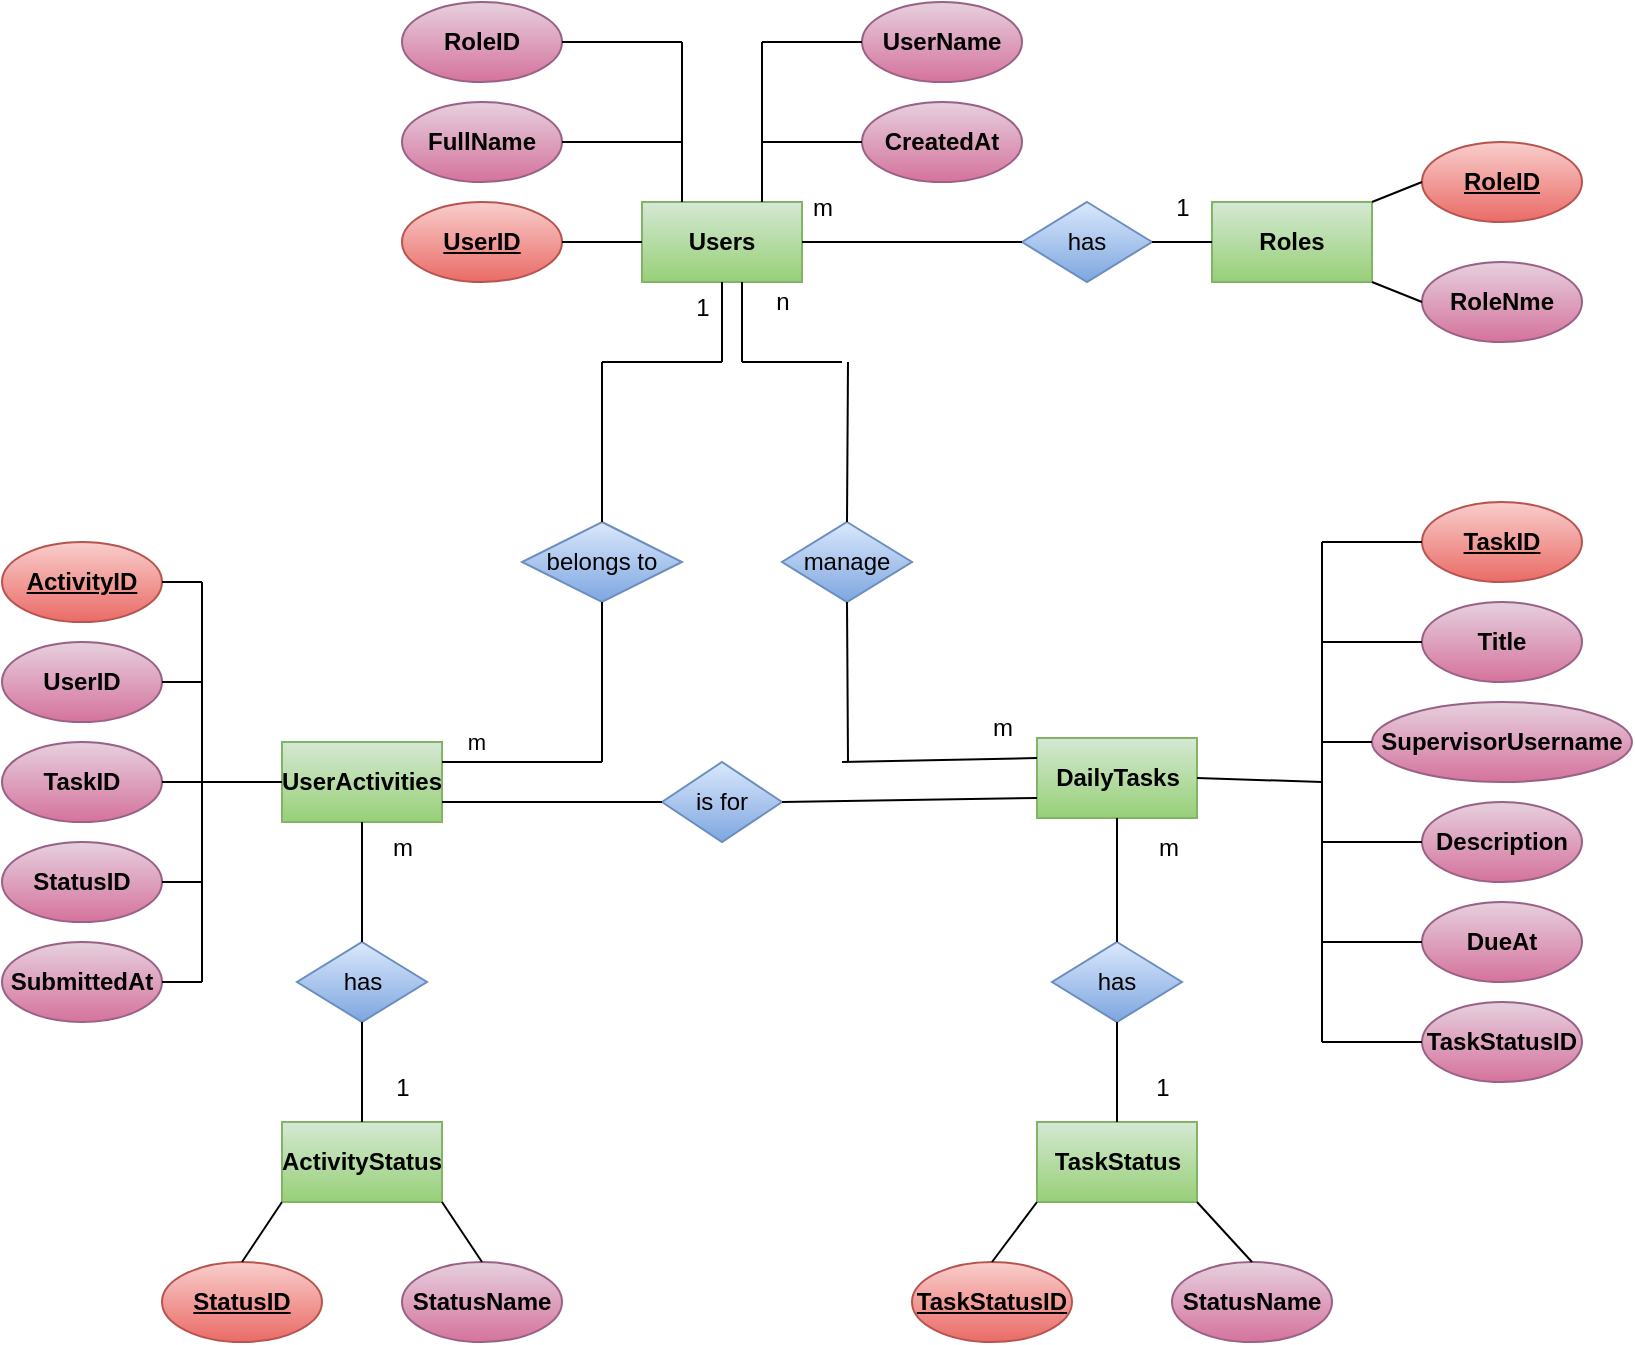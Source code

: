 <mxfile version="28.1.0">
  <diagram name="Page-1" id="Y9td_zruJr67loRFKO5s">
    <mxGraphModel dx="1160" dy="714" grid="1" gridSize="10" guides="1" tooltips="1" connect="1" arrows="1" fold="1" page="1" pageScale="1" pageWidth="850" pageHeight="1100" math="0" shadow="0">
      <root>
        <mxCell id="0" />
        <mxCell id="1" parent="0" />
        <mxCell id="pD2wbsWig5nNKc8fB-HP-10" value="&lt;b&gt;Users&lt;/b&gt;" style="rounded=0;whiteSpace=wrap;html=1;fillColor=#d5e8d4;gradientColor=#97d077;strokeColor=#82b366;" parent="1" vertex="1">
          <mxGeometry x="340" y="120" width="80" height="40" as="geometry" />
        </mxCell>
        <mxCell id="pD2wbsWig5nNKc8fB-HP-11" value="&lt;b&gt;FullName&lt;/b&gt;" style="ellipse;whiteSpace=wrap;html=1;fillColor=#e6d0de;gradientColor=#d5739d;strokeColor=#996185;" parent="1" vertex="1">
          <mxGeometry x="220" y="70" width="80" height="40" as="geometry" />
        </mxCell>
        <mxCell id="pD2wbsWig5nNKc8fB-HP-16" value="&lt;b&gt;UserID&lt;/b&gt;" style="ellipse;whiteSpace=wrap;html=1;fillColor=#e6d0de;gradientColor=#d5739d;strokeColor=#996185;" parent="1" vertex="1">
          <mxGeometry x="20" y="340" width="80" height="40" as="geometry" />
        </mxCell>
        <mxCell id="pD2wbsWig5nNKc8fB-HP-17" value="&lt;b&gt;RoleID&lt;/b&gt;" style="ellipse;whiteSpace=wrap;html=1;fillColor=#e6d0de;gradientColor=#d5739d;strokeColor=#996185;" parent="1" vertex="1">
          <mxGeometry x="220" y="20" width="80" height="40" as="geometry" />
        </mxCell>
        <mxCell id="pD2wbsWig5nNKc8fB-HP-18" value="&lt;b&gt;UserName&lt;/b&gt;" style="ellipse;whiteSpace=wrap;html=1;fillColor=#e6d0de;gradientColor=#d5739d;strokeColor=#996185;" parent="1" vertex="1">
          <mxGeometry x="450" y="20" width="80" height="40" as="geometry" />
        </mxCell>
        <mxCell id="pD2wbsWig5nNKc8fB-HP-19" value="&lt;b&gt;CreatedAt&lt;/b&gt;" style="ellipse;whiteSpace=wrap;html=1;fillColor=#e6d0de;gradientColor=#d5739d;strokeColor=#996185;" parent="1" vertex="1">
          <mxGeometry x="450" y="70" width="80" height="40" as="geometry" />
        </mxCell>
        <mxCell id="pD2wbsWig5nNKc8fB-HP-25" value="&lt;b&gt;DailyTasks&lt;/b&gt;" style="rounded=0;whiteSpace=wrap;html=1;fillColor=#d5e8d4;gradientColor=#97d077;strokeColor=#82b366;" parent="1" vertex="1">
          <mxGeometry x="537.5" y="388" width="80" height="40" as="geometry" />
        </mxCell>
        <mxCell id="pD2wbsWig5nNKc8fB-HP-26" value="&lt;b&gt;ActivityStatus&lt;/b&gt;" style="rounded=0;whiteSpace=wrap;html=1;fillColor=#d5e8d4;gradientColor=#97d077;strokeColor=#82b366;" parent="1" vertex="1">
          <mxGeometry x="160" y="580" width="80" height="40" as="geometry" />
        </mxCell>
        <mxCell id="pD2wbsWig5nNKc8fB-HP-27" value="&lt;b&gt;UserActivities&lt;/b&gt;" style="rounded=0;whiteSpace=wrap;html=1;fillColor=#d5e8d4;gradientColor=#97d077;strokeColor=#82b366;" parent="1" vertex="1">
          <mxGeometry x="160" y="390" width="80" height="40" as="geometry" />
        </mxCell>
        <mxCell id="pD2wbsWig5nNKc8fB-HP-28" value="&lt;b&gt;TaskStatus&lt;/b&gt;" style="rounded=0;whiteSpace=wrap;html=1;fillColor=#d5e8d4;gradientColor=#97d077;strokeColor=#82b366;" parent="1" vertex="1">
          <mxGeometry x="537.5" y="580" width="80" height="40" as="geometry" />
        </mxCell>
        <mxCell id="pD2wbsWig5nNKc8fB-HP-29" value="&lt;b&gt;Roles&lt;/b&gt;" style="rounded=0;whiteSpace=wrap;html=1;fillColor=#d5e8d4;gradientColor=#97d077;strokeColor=#82b366;" parent="1" vertex="1">
          <mxGeometry x="625" y="120" width="80" height="40" as="geometry" />
        </mxCell>
        <mxCell id="pD2wbsWig5nNKc8fB-HP-31" value="&lt;u&gt;&lt;b&gt;RoleID&lt;/b&gt;&lt;/u&gt;" style="ellipse;whiteSpace=wrap;html=1;fillColor=#f8cecc;gradientColor=#ea6b66;strokeColor=#b85450;" parent="1" vertex="1">
          <mxGeometry x="730" y="90" width="80" height="40" as="geometry" />
        </mxCell>
        <mxCell id="pD2wbsWig5nNKc8fB-HP-32" value="&lt;b&gt;RoleNme&lt;/b&gt;" style="ellipse;whiteSpace=wrap;html=1;fillColor=#e6d0de;gradientColor=#d5739d;strokeColor=#996185;" parent="1" vertex="1">
          <mxGeometry x="730" y="150" width="80" height="40" as="geometry" />
        </mxCell>
        <mxCell id="pD2wbsWig5nNKc8fB-HP-33" value="&lt;u&gt;&lt;b&gt;UserID&lt;/b&gt;&lt;/u&gt;" style="ellipse;whiteSpace=wrap;html=1;fillColor=#f8cecc;gradientColor=#ea6b66;strokeColor=#b85450;" parent="1" vertex="1">
          <mxGeometry x="220" y="120" width="80" height="40" as="geometry" />
        </mxCell>
        <mxCell id="pD2wbsWig5nNKc8fB-HP-34" value="&lt;b&gt;TaskID&lt;/b&gt;" style="ellipse;whiteSpace=wrap;html=1;fillColor=#e6d0de;gradientColor=#d5739d;strokeColor=#996185;" parent="1" vertex="1">
          <mxGeometry x="20" y="390" width="80" height="40" as="geometry" />
        </mxCell>
        <mxCell id="pD2wbsWig5nNKc8fB-HP-35" value="&lt;b&gt;SubmittedAt&lt;/b&gt;" style="ellipse;whiteSpace=wrap;html=1;fillColor=#e6d0de;gradientColor=#d5739d;strokeColor=#996185;" parent="1" vertex="1">
          <mxGeometry x="20" y="490" width="80" height="40" as="geometry" />
        </mxCell>
        <mxCell id="pD2wbsWig5nNKc8fB-HP-36" value="&lt;u&gt;&lt;b&gt;ActivityID&lt;/b&gt;&lt;/u&gt;" style="ellipse;whiteSpace=wrap;html=1;fillColor=#f8cecc;gradientColor=#ea6b66;strokeColor=#b85450;" parent="1" vertex="1">
          <mxGeometry x="20" y="290" width="80" height="40" as="geometry" />
        </mxCell>
        <mxCell id="pD2wbsWig5nNKc8fB-HP-38" value="&lt;b&gt;StatusID&lt;/b&gt;" style="ellipse;whiteSpace=wrap;html=1;fillColor=#e6d0de;gradientColor=#d5739d;strokeColor=#996185;" parent="1" vertex="1">
          <mxGeometry x="20" y="440" width="80" height="40" as="geometry" />
        </mxCell>
        <mxCell id="pD2wbsWig5nNKc8fB-HP-39" value="&lt;u&gt;&lt;b&gt;StatusID&lt;/b&gt;&lt;/u&gt;" style="ellipse;whiteSpace=wrap;html=1;fillColor=#f8cecc;gradientColor=#ea6b66;strokeColor=#b85450;" parent="1" vertex="1">
          <mxGeometry x="100" y="650" width="80" height="40" as="geometry" />
        </mxCell>
        <mxCell id="pD2wbsWig5nNKc8fB-HP-40" value="&lt;b&gt;StatusName&lt;/b&gt;" style="ellipse;whiteSpace=wrap;html=1;fillColor=#e6d0de;gradientColor=#d5739d;strokeColor=#996185;" parent="1" vertex="1">
          <mxGeometry x="220" y="650" width="80" height="40" as="geometry" />
        </mxCell>
        <mxCell id="pD2wbsWig5nNKc8fB-HP-41" value="&lt;b&gt;SupervisorUsername&lt;/b&gt;" style="ellipse;whiteSpace=wrap;html=1;fillColor=#e6d0de;gradientColor=#d5739d;strokeColor=#996185;" parent="1" vertex="1">
          <mxGeometry x="705" y="370" width="130" height="40" as="geometry" />
        </mxCell>
        <mxCell id="pD2wbsWig5nNKc8fB-HP-43" value="&lt;b&gt;Description&lt;/b&gt;" style="ellipse;whiteSpace=wrap;html=1;fillColor=#e6d0de;gradientColor=#d5739d;strokeColor=#996185;" parent="1" vertex="1">
          <mxGeometry x="730" y="420" width="80" height="40" as="geometry" />
        </mxCell>
        <mxCell id="pD2wbsWig5nNKc8fB-HP-44" value="&lt;b&gt;Title&lt;/b&gt;" style="ellipse;whiteSpace=wrap;html=1;fillColor=#e6d0de;gradientColor=#d5739d;strokeColor=#996185;" parent="1" vertex="1">
          <mxGeometry x="730" y="320" width="80" height="40" as="geometry" />
        </mxCell>
        <mxCell id="pD2wbsWig5nNKc8fB-HP-45" value="&lt;u&gt;&lt;b&gt;TaskID&lt;/b&gt;&lt;/u&gt;" style="ellipse;whiteSpace=wrap;html=1;fillColor=#f8cecc;gradientColor=#ea6b66;strokeColor=#b85450;" parent="1" vertex="1">
          <mxGeometry x="730" y="270" width="80" height="40" as="geometry" />
        </mxCell>
        <mxCell id="pD2wbsWig5nNKc8fB-HP-46" value="&lt;b&gt;&lt;u&gt;TaskStatusID&lt;/u&gt;&lt;/b&gt;" style="ellipse;whiteSpace=wrap;html=1;fillColor=#f8cecc;gradientColor=#ea6b66;strokeColor=#b85450;" parent="1" vertex="1">
          <mxGeometry x="475" y="650" width="80" height="40" as="geometry" />
        </mxCell>
        <mxCell id="pD2wbsWig5nNKc8fB-HP-47" value="&lt;b&gt;StatusName&lt;/b&gt;" style="ellipse;whiteSpace=wrap;html=1;fillColor=#e6d0de;gradientColor=#d5739d;strokeColor=#996185;" parent="1" vertex="1">
          <mxGeometry x="605" y="650" width="80" height="40" as="geometry" />
        </mxCell>
        <mxCell id="pD2wbsWig5nNKc8fB-HP-48" value="&lt;b&gt;DueAt&lt;/b&gt;" style="ellipse;whiteSpace=wrap;html=1;fillColor=#e6d0de;gradientColor=#d5739d;strokeColor=#996185;" parent="1" vertex="1">
          <mxGeometry x="730" y="470" width="80" height="40" as="geometry" />
        </mxCell>
        <mxCell id="pD2wbsWig5nNKc8fB-HP-49" value="&lt;b&gt;TaskStatusID&lt;/b&gt;" style="ellipse;whiteSpace=wrap;html=1;fillColor=#e6d0de;gradientColor=#d5739d;strokeColor=#996185;" parent="1" vertex="1">
          <mxGeometry x="730" y="520" width="80" height="40" as="geometry" />
        </mxCell>
        <mxCell id="pD2wbsWig5nNKc8fB-HP-50" value="" style="endArrow=none;html=1;rounded=0;exitX=1;exitY=0.5;exitDx=0;exitDy=0;" parent="1" source="pD2wbsWig5nNKc8fB-HP-11" edge="1">
          <mxGeometry width="50" height="50" relative="1" as="geometry">
            <mxPoint x="400" y="380" as="sourcePoint" />
            <mxPoint x="360" y="90" as="targetPoint" />
          </mxGeometry>
        </mxCell>
        <mxCell id="pD2wbsWig5nNKc8fB-HP-51" value="" style="endArrow=none;html=1;rounded=0;exitX=1;exitY=0.5;exitDx=0;exitDy=0;entryX=0;entryY=0.5;entryDx=0;entryDy=0;" parent="1" source="pD2wbsWig5nNKc8fB-HP-33" target="pD2wbsWig5nNKc8fB-HP-10" edge="1">
          <mxGeometry width="50" height="50" relative="1" as="geometry">
            <mxPoint x="400" y="380" as="sourcePoint" />
            <mxPoint x="320" y="140" as="targetPoint" />
          </mxGeometry>
        </mxCell>
        <mxCell id="pD2wbsWig5nNKc8fB-HP-52" value="" style="endArrow=none;html=1;rounded=0;exitX=1;exitY=0.5;exitDx=0;exitDy=0;" parent="1" source="pD2wbsWig5nNKc8fB-HP-17" edge="1">
          <mxGeometry width="50" height="50" relative="1" as="geometry">
            <mxPoint x="400" y="380" as="sourcePoint" />
            <mxPoint x="360" y="40" as="targetPoint" />
          </mxGeometry>
        </mxCell>
        <mxCell id="pD2wbsWig5nNKc8fB-HP-56" value="" style="endArrow=none;html=1;rounded=0;entryX=0;entryY=0.5;entryDx=0;entryDy=0;" parent="1" target="pD2wbsWig5nNKc8fB-HP-18" edge="1">
          <mxGeometry width="50" height="50" relative="1" as="geometry">
            <mxPoint x="400" y="40" as="sourcePoint" />
            <mxPoint x="450" y="330" as="targetPoint" />
          </mxGeometry>
        </mxCell>
        <mxCell id="pD2wbsWig5nNKc8fB-HP-57" value="" style="endArrow=none;html=1;rounded=0;entryX=0;entryY=0.5;entryDx=0;entryDy=0;" parent="1" target="pD2wbsWig5nNKc8fB-HP-19" edge="1">
          <mxGeometry width="50" height="50" relative="1" as="geometry">
            <mxPoint x="400" y="90" as="sourcePoint" />
            <mxPoint x="450" y="330" as="targetPoint" />
          </mxGeometry>
        </mxCell>
        <mxCell id="pD2wbsWig5nNKc8fB-HP-59" value="" style="endArrow=none;html=1;rounded=0;entryX=0;entryY=0.5;entryDx=0;entryDy=0;exitX=1;exitY=0;exitDx=0;exitDy=0;" parent="1" source="pD2wbsWig5nNKc8fB-HP-29" target="pD2wbsWig5nNKc8fB-HP-31" edge="1">
          <mxGeometry width="50" height="50" relative="1" as="geometry">
            <mxPoint x="410" y="170" as="sourcePoint" />
            <mxPoint x="460" y="120" as="targetPoint" />
          </mxGeometry>
        </mxCell>
        <mxCell id="pD2wbsWig5nNKc8fB-HP-60" value="" style="endArrow=none;html=1;rounded=0;entryX=1;entryY=0.5;entryDx=0;entryDy=0;" parent="1" edge="1" target="pD2wbsWig5nNKc8fB-HP-36">
          <mxGeometry width="50" height="50" relative="1" as="geometry">
            <mxPoint x="120" y="310" as="sourcePoint" />
            <mxPoint x="210" y="340" as="targetPoint" />
          </mxGeometry>
        </mxCell>
        <mxCell id="pD2wbsWig5nNKc8fB-HP-61" value="" style="endArrow=none;html=1;rounded=0;entryX=0;entryY=0.5;entryDx=0;entryDy=0;exitX=1;exitY=1;exitDx=0;exitDy=0;" parent="1" source="pD2wbsWig5nNKc8fB-HP-29" target="pD2wbsWig5nNKc8fB-HP-32" edge="1">
          <mxGeometry width="50" height="50" relative="1" as="geometry">
            <mxPoint x="410" y="170" as="sourcePoint" />
            <mxPoint x="460" y="120" as="targetPoint" />
          </mxGeometry>
        </mxCell>
        <mxCell id="pD2wbsWig5nNKc8fB-HP-62" value="" style="endArrow=none;html=1;rounded=0;" parent="1" edge="1">
          <mxGeometry width="50" height="50" relative="1" as="geometry">
            <mxPoint x="120" y="360" as="sourcePoint" />
            <mxPoint x="100" y="360" as="targetPoint" />
          </mxGeometry>
        </mxCell>
        <mxCell id="pD2wbsWig5nNKc8fB-HP-63" value="" style="endArrow=none;html=1;rounded=0;entryX=1;entryY=0.5;entryDx=0;entryDy=0;" parent="1" target="pD2wbsWig5nNKc8fB-HP-34" edge="1">
          <mxGeometry width="50" height="50" relative="1" as="geometry">
            <mxPoint x="120" y="410" as="sourcePoint" />
            <mxPoint x="450" y="170" as="targetPoint" />
          </mxGeometry>
        </mxCell>
        <mxCell id="pD2wbsWig5nNKc8fB-HP-64" value="" style="endArrow=none;html=1;rounded=0;entryX=1;entryY=0.5;entryDx=0;entryDy=0;" parent="1" target="pD2wbsWig5nNKc8fB-HP-38" edge="1">
          <mxGeometry width="50" height="50" relative="1" as="geometry">
            <mxPoint x="120" y="460" as="sourcePoint" />
            <mxPoint x="450" y="170" as="targetPoint" />
          </mxGeometry>
        </mxCell>
        <mxCell id="pD2wbsWig5nNKc8fB-HP-65" value="" style="endArrow=none;html=1;rounded=0;entryX=0;entryY=0.5;entryDx=0;entryDy=0;" parent="1" target="pD2wbsWig5nNKc8fB-HP-45" edge="1">
          <mxGeometry width="50" height="50" relative="1" as="geometry">
            <mxPoint x="680" y="290" as="sourcePoint" />
            <mxPoint x="450" y="170" as="targetPoint" />
            <Array as="points" />
          </mxGeometry>
        </mxCell>
        <mxCell id="pD2wbsWig5nNKc8fB-HP-66" value="" style="endArrow=none;html=1;rounded=0;exitX=1;exitY=0.5;exitDx=0;exitDy=0;" parent="1" source="pD2wbsWig5nNKc8fB-HP-35" edge="1">
          <mxGeometry width="50" height="50" relative="1" as="geometry">
            <mxPoint x="112" y="460" as="sourcePoint" />
            <mxPoint x="120" y="510" as="targetPoint" />
          </mxGeometry>
        </mxCell>
        <mxCell id="pD2wbsWig5nNKc8fB-HP-67" value="" style="endArrow=none;html=1;rounded=0;entryX=0;entryY=0.5;entryDx=0;entryDy=0;" parent="1" target="pD2wbsWig5nNKc8fB-HP-44" edge="1">
          <mxGeometry width="50" height="50" relative="1" as="geometry">
            <mxPoint x="680" y="340" as="sourcePoint" />
            <mxPoint x="450" y="170" as="targetPoint" />
          </mxGeometry>
        </mxCell>
        <mxCell id="pD2wbsWig5nNKc8fB-HP-68" value="" style="endArrow=none;html=1;rounded=0;entryX=0;entryY=0.5;entryDx=0;entryDy=0;" parent="1" target="pD2wbsWig5nNKc8fB-HP-43" edge="1">
          <mxGeometry width="50" height="50" relative="1" as="geometry">
            <mxPoint x="680" y="440" as="sourcePoint" />
            <mxPoint x="450" y="170" as="targetPoint" />
          </mxGeometry>
        </mxCell>
        <mxCell id="pD2wbsWig5nNKc8fB-HP-69" value="" style="endArrow=none;html=1;rounded=0;entryX=0;entryY=0.5;entryDx=0;entryDy=0;" parent="1" target="pD2wbsWig5nNKc8fB-HP-41" edge="1">
          <mxGeometry width="50" height="50" relative="1" as="geometry">
            <mxPoint x="680" y="390" as="sourcePoint" />
            <mxPoint x="450" y="170" as="targetPoint" />
          </mxGeometry>
        </mxCell>
        <mxCell id="pD2wbsWig5nNKc8fB-HP-70" value="" style="endArrow=none;html=1;rounded=0;entryX=0;entryY=0.5;entryDx=0;entryDy=0;" parent="1" target="pD2wbsWig5nNKc8fB-HP-48" edge="1">
          <mxGeometry width="50" height="50" relative="1" as="geometry">
            <mxPoint x="680" y="490" as="sourcePoint" />
            <mxPoint x="450" y="170" as="targetPoint" />
          </mxGeometry>
        </mxCell>
        <mxCell id="pD2wbsWig5nNKc8fB-HP-71" value="" style="endArrow=none;html=1;rounded=0;entryX=0;entryY=0.5;entryDx=0;entryDy=0;" parent="1" target="pD2wbsWig5nNKc8fB-HP-49" edge="1">
          <mxGeometry width="50" height="50" relative="1" as="geometry">
            <mxPoint x="680" y="540" as="sourcePoint" />
            <mxPoint x="450" y="170" as="targetPoint" />
          </mxGeometry>
        </mxCell>
        <mxCell id="pD2wbsWig5nNKc8fB-HP-72" value="" style="endArrow=none;html=1;rounded=0;exitX=0.5;exitY=0;exitDx=0;exitDy=0;" parent="1" source="pD2wbsWig5nNKc8fB-HP-39" edge="1">
          <mxGeometry width="50" height="50" relative="1" as="geometry">
            <mxPoint x="360" y="630" as="sourcePoint" />
            <mxPoint x="160" y="620" as="targetPoint" />
          </mxGeometry>
        </mxCell>
        <mxCell id="pD2wbsWig5nNKc8fB-HP-73" value="" style="endArrow=none;html=1;rounded=0;exitX=0.5;exitY=0;exitDx=0;exitDy=0;entryX=1;entryY=1;entryDx=0;entryDy=0;" parent="1" source="pD2wbsWig5nNKc8fB-HP-40" target="pD2wbsWig5nNKc8fB-HP-26" edge="1">
          <mxGeometry width="50" height="50" relative="1" as="geometry">
            <mxPoint x="360" y="630" as="sourcePoint" />
            <mxPoint x="410" y="580" as="targetPoint" />
          </mxGeometry>
        </mxCell>
        <mxCell id="pD2wbsWig5nNKc8fB-HP-74" value="" style="endArrow=none;html=1;rounded=0;entryX=0.5;entryY=0;entryDx=0;entryDy=0;exitX=1;exitY=1;exitDx=0;exitDy=0;" parent="1" source="pD2wbsWig5nNKc8fB-HP-28" target="pD2wbsWig5nNKc8fB-HP-47" edge="1">
          <mxGeometry width="50" height="50" relative="1" as="geometry">
            <mxPoint x="635" y="610" as="sourcePoint" />
            <mxPoint x="485" y="510" as="targetPoint" />
          </mxGeometry>
        </mxCell>
        <mxCell id="pD2wbsWig5nNKc8fB-HP-75" value="" style="endArrow=none;html=1;rounded=0;entryX=0.5;entryY=0;entryDx=0;entryDy=0;exitX=0;exitY=1;exitDx=0;exitDy=0;" parent="1" source="pD2wbsWig5nNKc8fB-HP-28" target="pD2wbsWig5nNKc8fB-HP-46" edge="1">
          <mxGeometry width="50" height="50" relative="1" as="geometry">
            <mxPoint x="435" y="560" as="sourcePoint" />
            <mxPoint x="530" y="660" as="targetPoint" />
          </mxGeometry>
        </mxCell>
        <mxCell id="pD2wbsWig5nNKc8fB-HP-76" value="has" style="rhombus;whiteSpace=wrap;html=1;fillColor=#dae8fc;gradientColor=#7ea6e0;strokeColor=#6c8ebf;" parent="1" vertex="1">
          <mxGeometry x="530" y="120" width="65" height="40" as="geometry" />
        </mxCell>
        <mxCell id="pD2wbsWig5nNKc8fB-HP-77" value="has" style="rhombus;whiteSpace=wrap;html=1;fillColor=#dae8fc;gradientColor=#7ea6e0;strokeColor=#6c8ebf;" parent="1" vertex="1">
          <mxGeometry x="545" y="490" width="65" height="40" as="geometry" />
        </mxCell>
        <mxCell id="ZkhR39GxbVXeUkV2a8KO-1" value="has" style="rhombus;whiteSpace=wrap;html=1;fillColor=#dae8fc;gradientColor=#7ea6e0;strokeColor=#6c8ebf;" vertex="1" parent="1">
          <mxGeometry x="167.5" y="490" width="65" height="40" as="geometry" />
        </mxCell>
        <mxCell id="ZkhR39GxbVXeUkV2a8KO-3" value="is for" style="rhombus;whiteSpace=wrap;html=1;fillColor=#dae8fc;gradientColor=#7ea6e0;strokeColor=#6c8ebf;" vertex="1" parent="1">
          <mxGeometry x="350" y="400" width="60" height="40" as="geometry" />
        </mxCell>
        <mxCell id="ZkhR39GxbVXeUkV2a8KO-4" value="belongs to" style="rhombus;whiteSpace=wrap;html=1;fillColor=#dae8fc;gradientColor=#7ea6e0;strokeColor=#6c8ebf;" vertex="1" parent="1">
          <mxGeometry x="280" y="280" width="80" height="40" as="geometry" />
        </mxCell>
        <mxCell id="ZkhR39GxbVXeUkV2a8KO-5" value="" style="endArrow=none;html=1;rounded=0;entryX=0.5;entryY=1;entryDx=0;entryDy=0;" edge="1" parent="1" target="pD2wbsWig5nNKc8fB-HP-10">
          <mxGeometry width="50" height="50" relative="1" as="geometry">
            <mxPoint x="380" y="200" as="sourcePoint" />
            <mxPoint x="430" y="290" as="targetPoint" />
          </mxGeometry>
        </mxCell>
        <mxCell id="ZkhR39GxbVXeUkV2a8KO-6" value="" style="endArrow=none;html=1;rounded=0;" edge="1" parent="1">
          <mxGeometry width="50" height="50" relative="1" as="geometry">
            <mxPoint x="320" y="200" as="sourcePoint" />
            <mxPoint x="380" y="200" as="targetPoint" />
          </mxGeometry>
        </mxCell>
        <mxCell id="ZkhR39GxbVXeUkV2a8KO-7" value="" style="endArrow=none;html=1;rounded=0;exitX=0.5;exitY=0;exitDx=0;exitDy=0;" edge="1" parent="1" source="ZkhR39GxbVXeUkV2a8KO-4">
          <mxGeometry width="50" height="50" relative="1" as="geometry">
            <mxPoint x="380" y="340" as="sourcePoint" />
            <mxPoint x="320" y="200" as="targetPoint" />
          </mxGeometry>
        </mxCell>
        <mxCell id="ZkhR39GxbVXeUkV2a8KO-8" value="" style="endArrow=none;html=1;rounded=0;entryX=0.5;entryY=1;entryDx=0;entryDy=0;" edge="1" parent="1" target="ZkhR39GxbVXeUkV2a8KO-4">
          <mxGeometry width="50" height="50" relative="1" as="geometry">
            <mxPoint x="320" y="400" as="sourcePoint" />
            <mxPoint x="430" y="290" as="targetPoint" />
          </mxGeometry>
        </mxCell>
        <mxCell id="ZkhR39GxbVXeUkV2a8KO-10" value="" style="endArrow=none;html=1;rounded=0;entryX=0.5;entryY=1;entryDx=0;entryDy=0;" edge="1" parent="1" target="pD2wbsWig5nNKc8fB-HP-27">
          <mxGeometry width="50" height="50" relative="1" as="geometry">
            <mxPoint x="200" y="470" as="sourcePoint" />
            <mxPoint x="430" y="290" as="targetPoint" />
          </mxGeometry>
        </mxCell>
        <mxCell id="ZkhR39GxbVXeUkV2a8KO-12" value="" style="endArrow=none;html=1;rounded=0;" edge="1" parent="1">
          <mxGeometry width="50" height="50" relative="1" as="geometry">
            <mxPoint x="200" y="490" as="sourcePoint" />
            <mxPoint x="200" y="460" as="targetPoint" />
          </mxGeometry>
        </mxCell>
        <mxCell id="ZkhR39GxbVXeUkV2a8KO-13" value="" style="endArrow=none;html=1;rounded=0;entryX=1;entryY=0.5;entryDx=0;entryDy=0;" edge="1" parent="1" target="pD2wbsWig5nNKc8fB-HP-10">
          <mxGeometry width="50" height="50" relative="1" as="geometry">
            <mxPoint x="530" y="140" as="sourcePoint" />
            <mxPoint x="430" y="290" as="targetPoint" />
          </mxGeometry>
        </mxCell>
        <mxCell id="ZkhR39GxbVXeUkV2a8KO-15" value="" style="endArrow=none;html=1;rounded=0;entryX=1;entryY=0.5;entryDx=0;entryDy=0;exitX=0;exitY=0.5;exitDx=0;exitDy=0;" edge="1" parent="1" source="pD2wbsWig5nNKc8fB-HP-29" target="pD2wbsWig5nNKc8fB-HP-76">
          <mxGeometry width="50" height="50" relative="1" as="geometry">
            <mxPoint x="380" y="340" as="sourcePoint" />
            <mxPoint x="430" y="290" as="targetPoint" />
          </mxGeometry>
        </mxCell>
        <mxCell id="ZkhR39GxbVXeUkV2a8KO-16" value="" style="endArrow=none;html=1;rounded=0;exitX=0.5;exitY=1;exitDx=0;exitDy=0;entryX=0.5;entryY=0;entryDx=0;entryDy=0;" edge="1" parent="1" source="ZkhR39GxbVXeUkV2a8KO-1" target="pD2wbsWig5nNKc8fB-HP-26">
          <mxGeometry width="50" height="50" relative="1" as="geometry">
            <mxPoint x="380" y="340" as="sourcePoint" />
            <mxPoint x="430" y="290" as="targetPoint" />
          </mxGeometry>
        </mxCell>
        <mxCell id="ZkhR39GxbVXeUkV2a8KO-17" value="" style="endArrow=none;html=1;rounded=0;exitX=1;exitY=0.75;exitDx=0;exitDy=0;" edge="1" parent="1" source="pD2wbsWig5nNKc8fB-HP-27">
          <mxGeometry width="50" height="50" relative="1" as="geometry">
            <mxPoint x="380" y="450" as="sourcePoint" />
            <mxPoint x="310" y="420" as="targetPoint" />
          </mxGeometry>
        </mxCell>
        <mxCell id="ZkhR39GxbVXeUkV2a8KO-19" value="" style="endArrow=none;html=1;rounded=0;entryX=0;entryY=0.5;entryDx=0;entryDy=0;" edge="1" parent="1" target="ZkhR39GxbVXeUkV2a8KO-3">
          <mxGeometry width="50" height="50" relative="1" as="geometry">
            <mxPoint x="310" y="420" as="sourcePoint" />
            <mxPoint x="430" y="400" as="targetPoint" />
          </mxGeometry>
        </mxCell>
        <mxCell id="ZkhR39GxbVXeUkV2a8KO-20" value="" style="endArrow=none;html=1;rounded=0;entryX=1;entryY=0.5;entryDx=0;entryDy=0;exitX=0;exitY=0.75;exitDx=0;exitDy=0;" edge="1" parent="1" source="pD2wbsWig5nNKc8fB-HP-25" target="ZkhR39GxbVXeUkV2a8KO-3">
          <mxGeometry width="50" height="50" relative="1" as="geometry">
            <mxPoint x="380" y="450" as="sourcePoint" />
            <mxPoint x="430" y="400" as="targetPoint" />
          </mxGeometry>
        </mxCell>
        <mxCell id="ZkhR39GxbVXeUkV2a8KO-21" value="" style="endArrow=none;html=1;rounded=0;exitX=0.5;exitY=1;exitDx=0;exitDy=0;entryX=0.5;entryY=0;entryDx=0;entryDy=0;" edge="1" parent="1" source="pD2wbsWig5nNKc8fB-HP-25" target="pD2wbsWig5nNKc8fB-HP-77">
          <mxGeometry width="50" height="50" relative="1" as="geometry">
            <mxPoint x="380" y="450" as="sourcePoint" />
            <mxPoint x="610" y="470" as="targetPoint" />
          </mxGeometry>
        </mxCell>
        <mxCell id="ZkhR39GxbVXeUkV2a8KO-24" value="" style="endArrow=none;html=1;rounded=0;exitX=0.5;exitY=0;exitDx=0;exitDy=0;entryX=0.5;entryY=1;entryDx=0;entryDy=0;" edge="1" parent="1" source="pD2wbsWig5nNKc8fB-HP-28" target="pD2wbsWig5nNKc8fB-HP-77">
          <mxGeometry width="50" height="50" relative="1" as="geometry">
            <mxPoint x="415" y="460" as="sourcePoint" />
            <mxPoint x="465" y="410" as="targetPoint" />
          </mxGeometry>
        </mxCell>
        <mxCell id="ZkhR39GxbVXeUkV2a8KO-26" value="manage" style="rhombus;whiteSpace=wrap;html=1;fillColor=#dae8fc;gradientColor=#7ea6e0;strokeColor=#6c8ebf;" vertex="1" parent="1">
          <mxGeometry x="410" y="280" width="65" height="40" as="geometry" />
        </mxCell>
        <mxCell id="ZkhR39GxbVXeUkV2a8KO-27" value="" style="endArrow=none;html=1;rounded=0;" edge="1" parent="1">
          <mxGeometry width="50" height="50" relative="1" as="geometry">
            <mxPoint x="390" y="200" as="sourcePoint" />
            <mxPoint x="390" y="160" as="targetPoint" />
          </mxGeometry>
        </mxCell>
        <mxCell id="ZkhR39GxbVXeUkV2a8KO-28" value="" style="endArrow=none;html=1;rounded=0;" edge="1" parent="1">
          <mxGeometry width="50" height="50" relative="1" as="geometry">
            <mxPoint x="440" y="200" as="sourcePoint" />
            <mxPoint x="390" y="200" as="targetPoint" />
          </mxGeometry>
        </mxCell>
        <mxCell id="ZkhR39GxbVXeUkV2a8KO-29" value="" style="endArrow=none;html=1;rounded=0;exitX=0.5;exitY=0;exitDx=0;exitDy=0;" edge="1" parent="1" source="ZkhR39GxbVXeUkV2a8KO-26">
          <mxGeometry width="50" height="50" relative="1" as="geometry">
            <mxPoint x="420" y="240" as="sourcePoint" />
            <mxPoint x="443" y="200" as="targetPoint" />
          </mxGeometry>
        </mxCell>
        <mxCell id="ZkhR39GxbVXeUkV2a8KO-30" value="" style="endArrow=none;html=1;rounded=0;entryX=0.5;entryY=1;entryDx=0;entryDy=0;" edge="1" parent="1" target="ZkhR39GxbVXeUkV2a8KO-26">
          <mxGeometry width="50" height="50" relative="1" as="geometry">
            <mxPoint x="443" y="400" as="sourcePoint" />
            <mxPoint x="430" y="400" as="targetPoint" />
          </mxGeometry>
        </mxCell>
        <mxCell id="ZkhR39GxbVXeUkV2a8KO-31" value="" style="endArrow=none;html=1;rounded=0;exitX=0;exitY=0.25;exitDx=0;exitDy=0;" edge="1" parent="1" source="pD2wbsWig5nNKc8fB-HP-25">
          <mxGeometry width="50" height="50" relative="1" as="geometry">
            <mxPoint x="380" y="450" as="sourcePoint" />
            <mxPoint x="440" y="400" as="targetPoint" />
          </mxGeometry>
        </mxCell>
        <mxCell id="ZkhR39GxbVXeUkV2a8KO-33" value="" style="endArrow=none;html=1;rounded=0;" edge="1" parent="1">
          <mxGeometry width="50" height="50" relative="1" as="geometry">
            <mxPoint x="680" y="540" as="sourcePoint" />
            <mxPoint x="680" y="290" as="targetPoint" />
          </mxGeometry>
        </mxCell>
        <mxCell id="ZkhR39GxbVXeUkV2a8KO-34" value="" style="endArrow=none;html=1;rounded=0;exitX=1;exitY=0.5;exitDx=0;exitDy=0;" edge="1" parent="1" source="pD2wbsWig5nNKc8fB-HP-25">
          <mxGeometry width="50" height="50" relative="1" as="geometry">
            <mxPoint x="650" y="410" as="sourcePoint" />
            <mxPoint x="680" y="410" as="targetPoint" />
          </mxGeometry>
        </mxCell>
        <mxCell id="ZkhR39GxbVXeUkV2a8KO-35" value="" style="endArrow=none;html=1;rounded=0;exitX=1;exitY=0.25;exitDx=0;exitDy=0;" edge="1" parent="1" source="pD2wbsWig5nNKc8fB-HP-27">
          <mxGeometry width="50" height="50" relative="1" as="geometry">
            <mxPoint x="420" y="530" as="sourcePoint" />
            <mxPoint x="320" y="400" as="targetPoint" />
          </mxGeometry>
        </mxCell>
        <mxCell id="ZkhR39GxbVXeUkV2a8KO-50" value="m" style="edgeLabel;html=1;align=center;verticalAlign=middle;resizable=0;points=[];" vertex="1" connectable="0" parent="ZkhR39GxbVXeUkV2a8KO-35">
          <mxGeometry x="-0.573" y="10" relative="1" as="geometry">
            <mxPoint as="offset" />
          </mxGeometry>
        </mxCell>
        <mxCell id="ZkhR39GxbVXeUkV2a8KO-36" value="" style="endArrow=none;html=1;rounded=0;" edge="1" parent="1">
          <mxGeometry width="50" height="50" relative="1" as="geometry">
            <mxPoint x="120" y="310" as="sourcePoint" />
            <mxPoint x="120" y="510" as="targetPoint" />
          </mxGeometry>
        </mxCell>
        <mxCell id="ZkhR39GxbVXeUkV2a8KO-37" value="" style="endArrow=none;html=1;rounded=0;entryX=0;entryY=0.5;entryDx=0;entryDy=0;" edge="1" parent="1" target="pD2wbsWig5nNKc8fB-HP-27">
          <mxGeometry width="50" height="50" relative="1" as="geometry">
            <mxPoint x="120" y="410" as="sourcePoint" />
            <mxPoint x="470" y="250" as="targetPoint" />
          </mxGeometry>
        </mxCell>
        <mxCell id="ZkhR39GxbVXeUkV2a8KO-39" value="" style="endArrow=none;html=1;rounded=0;entryX=0.25;entryY=0;entryDx=0;entryDy=0;" edge="1" parent="1" target="pD2wbsWig5nNKc8fB-HP-10">
          <mxGeometry width="50" height="50" relative="1" as="geometry">
            <mxPoint x="360" y="40" as="sourcePoint" />
            <mxPoint x="470" y="250" as="targetPoint" />
          </mxGeometry>
        </mxCell>
        <mxCell id="ZkhR39GxbVXeUkV2a8KO-40" value="" style="endArrow=none;html=1;rounded=0;entryX=0.75;entryY=0;entryDx=0;entryDy=0;" edge="1" parent="1" target="pD2wbsWig5nNKc8fB-HP-10">
          <mxGeometry width="50" height="50" relative="1" as="geometry">
            <mxPoint x="400" y="40" as="sourcePoint" />
            <mxPoint x="420" y="90" as="targetPoint" />
          </mxGeometry>
        </mxCell>
        <mxCell id="ZkhR39GxbVXeUkV2a8KO-41" value="1" style="text;html=1;align=center;verticalAlign=middle;resizable=0;points=[];autosize=1;strokeColor=none;fillColor=none;" vertex="1" parent="1">
          <mxGeometry x="595" y="108" width="30" height="30" as="geometry" />
        </mxCell>
        <mxCell id="ZkhR39GxbVXeUkV2a8KO-44" value="m" style="text;html=1;align=center;verticalAlign=middle;resizable=0;points=[];autosize=1;strokeColor=none;fillColor=none;" vertex="1" parent="1">
          <mxGeometry x="415" y="108" width="30" height="30" as="geometry" />
        </mxCell>
        <mxCell id="ZkhR39GxbVXeUkV2a8KO-45" value="1" style="text;html=1;align=center;verticalAlign=middle;resizable=0;points=[];autosize=1;strokeColor=none;fillColor=none;" vertex="1" parent="1">
          <mxGeometry x="205" y="548" width="30" height="30" as="geometry" />
        </mxCell>
        <mxCell id="ZkhR39GxbVXeUkV2a8KO-46" value="m" style="text;html=1;align=center;verticalAlign=middle;resizable=0;points=[];autosize=1;strokeColor=none;fillColor=none;" vertex="1" parent="1">
          <mxGeometry x="205" y="428" width="30" height="30" as="geometry" />
        </mxCell>
        <mxCell id="ZkhR39GxbVXeUkV2a8KO-47" value="1" style="text;html=1;align=center;verticalAlign=middle;resizable=0;points=[];autosize=1;strokeColor=none;fillColor=none;" vertex="1" parent="1">
          <mxGeometry x="585" y="548" width="30" height="30" as="geometry" />
        </mxCell>
        <mxCell id="ZkhR39GxbVXeUkV2a8KO-48" value="m" style="text;html=1;align=center;verticalAlign=middle;resizable=0;points=[];autosize=1;strokeColor=none;fillColor=none;" vertex="1" parent="1">
          <mxGeometry x="587.5" y="428" width="30" height="30" as="geometry" />
        </mxCell>
        <mxCell id="ZkhR39GxbVXeUkV2a8KO-49" value="1" style="text;html=1;align=center;verticalAlign=middle;resizable=0;points=[];autosize=1;strokeColor=none;fillColor=none;" vertex="1" parent="1">
          <mxGeometry x="355" y="158" width="30" height="30" as="geometry" />
        </mxCell>
        <mxCell id="ZkhR39GxbVXeUkV2a8KO-51" value="n" style="text;html=1;align=center;verticalAlign=middle;resizable=0;points=[];autosize=1;strokeColor=none;fillColor=none;" vertex="1" parent="1">
          <mxGeometry x="395" y="155" width="30" height="30" as="geometry" />
        </mxCell>
        <mxCell id="ZkhR39GxbVXeUkV2a8KO-52" value="m" style="text;html=1;align=center;verticalAlign=middle;resizable=0;points=[];autosize=1;strokeColor=none;fillColor=none;" vertex="1" parent="1">
          <mxGeometry x="505" y="368" width="30" height="30" as="geometry" />
        </mxCell>
      </root>
    </mxGraphModel>
  </diagram>
</mxfile>
